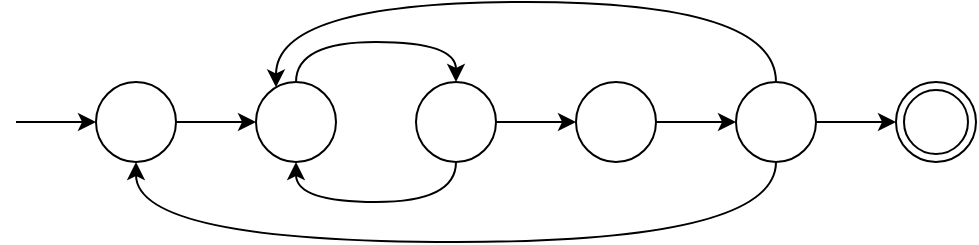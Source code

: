 <mxfile version="13.0.3" type="device"><diagram id="UEnLN5Bh8ciG_qHGTwcw" name="Page-1"><mxGraphModel dx="946" dy="642" grid="1" gridSize="10" guides="1" tooltips="1" connect="1" arrows="1" fold="1" page="1" pageScale="1" pageWidth="827" pageHeight="1169" math="0" shadow="0"><root><mxCell id="0"/><mxCell id="1" parent="0"/><mxCell id="QGByycAIdR_8_GEveRM5-6" style="edgeStyle=orthogonalEdgeStyle;rounded=0;orthogonalLoop=1;jettySize=auto;html=1;exitX=1;exitY=0.5;exitDx=0;exitDy=0;" edge="1" parent="1" source="QGByycAIdR_8_GEveRM5-1" target="QGByycAIdR_8_GEveRM5-2"><mxGeometry relative="1" as="geometry"/></mxCell><mxCell id="QGByycAIdR_8_GEveRM5-1" value="" style="ellipse;whiteSpace=wrap;html=1;aspect=fixed;" vertex="1" parent="1"><mxGeometry x="80" y="80" width="40" height="40" as="geometry"/></mxCell><mxCell id="QGByycAIdR_8_GEveRM5-18" style="edgeStyle=orthogonalEdgeStyle;curved=1;orthogonalLoop=1;jettySize=auto;html=1;exitX=0.5;exitY=0;exitDx=0;exitDy=0;entryX=0.5;entryY=0;entryDx=0;entryDy=0;" edge="1" parent="1" source="QGByycAIdR_8_GEveRM5-2" target="QGByycAIdR_8_GEveRM5-3"><mxGeometry relative="1" as="geometry"><Array as="points"><mxPoint x="180" y="60"/><mxPoint x="260" y="60"/></Array></mxGeometry></mxCell><mxCell id="QGByycAIdR_8_GEveRM5-2" value="" style="ellipse;whiteSpace=wrap;html=1;aspect=fixed;" vertex="1" parent="1"><mxGeometry x="160" y="80" width="40" height="40" as="geometry"/></mxCell><mxCell id="QGByycAIdR_8_GEveRM5-8" style="edgeStyle=orthogonalEdgeStyle;rounded=0;orthogonalLoop=1;jettySize=auto;html=1;exitX=1;exitY=0.5;exitDx=0;exitDy=0;entryX=0;entryY=0.5;entryDx=0;entryDy=0;" edge="1" parent="1" source="QGByycAIdR_8_GEveRM5-3" target="QGByycAIdR_8_GEveRM5-4"><mxGeometry relative="1" as="geometry"/></mxCell><mxCell id="QGByycAIdR_8_GEveRM5-19" style="edgeStyle=orthogonalEdgeStyle;curved=1;orthogonalLoop=1;jettySize=auto;html=1;exitX=0.5;exitY=1;exitDx=0;exitDy=0;entryX=0.5;entryY=1;entryDx=0;entryDy=0;" edge="1" parent="1" source="QGByycAIdR_8_GEveRM5-3" target="QGByycAIdR_8_GEveRM5-2"><mxGeometry relative="1" as="geometry"/></mxCell><mxCell id="QGByycAIdR_8_GEveRM5-3" value="" style="ellipse;whiteSpace=wrap;html=1;aspect=fixed;" vertex="1" parent="1"><mxGeometry x="240" y="80" width="40" height="40" as="geometry"/></mxCell><mxCell id="QGByycAIdR_8_GEveRM5-9" style="edgeStyle=orthogonalEdgeStyle;rounded=0;orthogonalLoop=1;jettySize=auto;html=1;exitX=1;exitY=0.5;exitDx=0;exitDy=0;entryX=0;entryY=0.5;entryDx=0;entryDy=0;" edge="1" parent="1" source="QGByycAIdR_8_GEveRM5-4" target="QGByycAIdR_8_GEveRM5-5"><mxGeometry relative="1" as="geometry"/></mxCell><mxCell id="QGByycAIdR_8_GEveRM5-4" value="" style="ellipse;whiteSpace=wrap;html=1;aspect=fixed;" vertex="1" parent="1"><mxGeometry x="320" y="80" width="40" height="40" as="geometry"/></mxCell><mxCell id="QGByycAIdR_8_GEveRM5-10" style="edgeStyle=orthogonalEdgeStyle;orthogonalLoop=1;jettySize=auto;html=1;exitX=0.5;exitY=1;exitDx=0;exitDy=0;entryX=0.5;entryY=1;entryDx=0;entryDy=0;curved=1;" edge="1" parent="1" source="QGByycAIdR_8_GEveRM5-5" target="QGByycAIdR_8_GEveRM5-1"><mxGeometry relative="1" as="geometry"><Array as="points"><mxPoint x="420" y="160"/><mxPoint x="100" y="160"/></Array></mxGeometry></mxCell><mxCell id="QGByycAIdR_8_GEveRM5-12" style="edgeStyle=orthogonalEdgeStyle;curved=1;orthogonalLoop=1;jettySize=auto;html=1;exitX=1;exitY=0.5;exitDx=0;exitDy=0;entryX=0;entryY=0.5;entryDx=0;entryDy=0;" edge="1" parent="1" source="QGByycAIdR_8_GEveRM5-5" target="QGByycAIdR_8_GEveRM5-13"><mxGeometry relative="1" as="geometry"><mxPoint x="480" y="100" as="targetPoint"/></mxGeometry></mxCell><mxCell id="QGByycAIdR_8_GEveRM5-20" style="edgeStyle=orthogonalEdgeStyle;curved=1;orthogonalLoop=1;jettySize=auto;html=1;exitX=0.5;exitY=0;exitDx=0;exitDy=0;" edge="1" parent="1" source="QGByycAIdR_8_GEveRM5-5" target="QGByycAIdR_8_GEveRM5-2"><mxGeometry relative="1" as="geometry"><Array as="points"><mxPoint x="420" y="40"/><mxPoint x="170" y="40"/></Array></mxGeometry></mxCell><mxCell id="QGByycAIdR_8_GEveRM5-5" value="" style="ellipse;whiteSpace=wrap;html=1;aspect=fixed;" vertex="1" parent="1"><mxGeometry x="400" y="80" width="40" height="40" as="geometry"/></mxCell><mxCell id="QGByycAIdR_8_GEveRM5-13" value="" style="ellipse;shape=doubleEllipse;whiteSpace=wrap;html=1;aspect=fixed;" vertex="1" parent="1"><mxGeometry x="480" y="80" width="40" height="40" as="geometry"/></mxCell><mxCell id="QGByycAIdR_8_GEveRM5-15" value="" style="endArrow=classic;html=1;entryX=0;entryY=0.5;entryDx=0;entryDy=0;" edge="1" parent="1" target="QGByycAIdR_8_GEveRM5-1"><mxGeometry width="50" height="50" relative="1" as="geometry"><mxPoint x="40" y="100" as="sourcePoint"/><mxPoint x="440" y="220" as="targetPoint"/></mxGeometry></mxCell></root></mxGraphModel></diagram></mxfile>